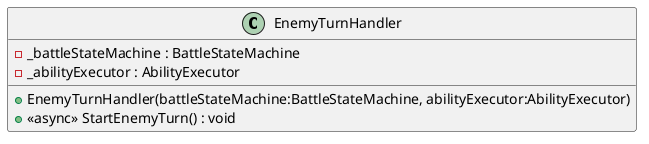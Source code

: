 @startuml
class EnemyTurnHandler {
    - _battleStateMachine : BattleStateMachine
    - _abilityExecutor : AbilityExecutor
    + EnemyTurnHandler(battleStateMachine:BattleStateMachine, abilityExecutor:AbilityExecutor)
    + <<async>> StartEnemyTurn() : void
}
@enduml
